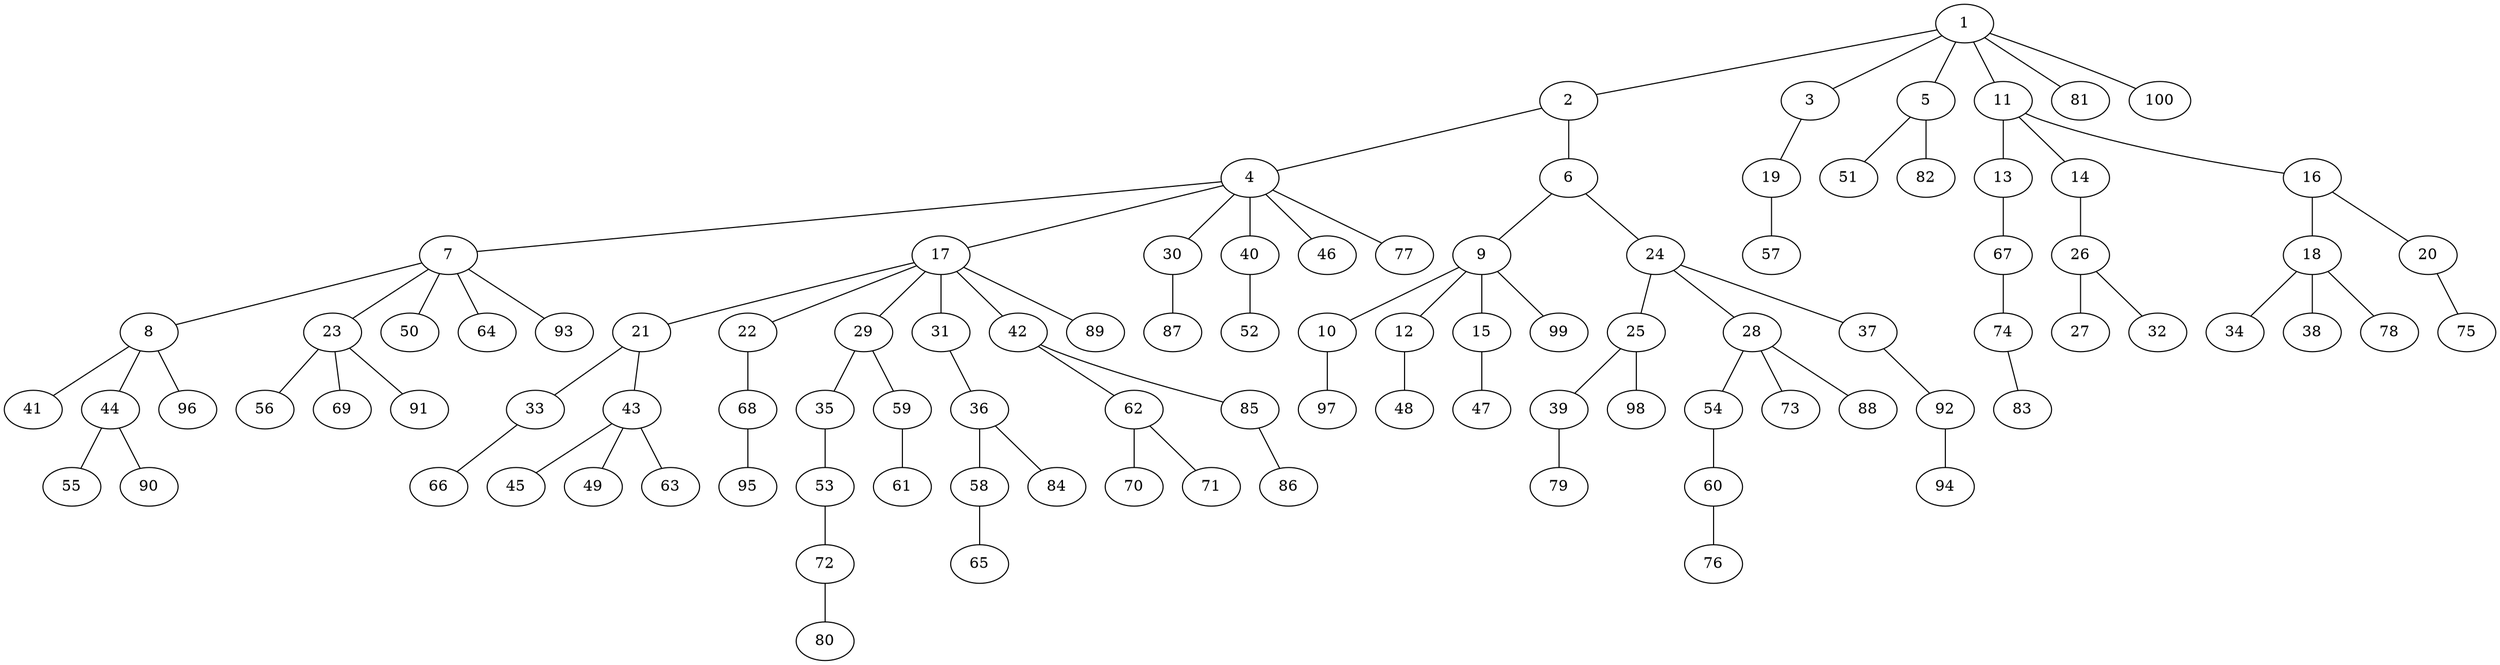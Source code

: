 graph graphname {1--2
1--3
1--5
1--11
1--81
1--100
2--4
2--6
3--19
4--7
4--17
4--30
4--40
4--46
4--77
5--51
5--82
6--9
6--24
7--8
7--23
7--50
7--64
7--93
8--41
8--44
8--96
9--10
9--12
9--15
9--99
10--97
11--13
11--14
11--16
12--48
13--67
14--26
15--47
16--18
16--20
17--21
17--22
17--29
17--31
17--42
17--89
18--34
18--38
18--78
19--57
20--75
21--33
21--43
22--68
23--56
23--69
23--91
24--25
24--28
24--37
25--39
25--98
26--27
26--32
28--54
28--73
28--88
29--35
29--59
30--87
31--36
33--66
35--53
36--58
36--84
37--92
39--79
40--52
42--62
42--85
43--45
43--49
43--63
44--55
44--90
53--72
54--60
58--65
59--61
60--76
62--70
62--71
67--74
68--95
72--80
74--83
85--86
92--94
}